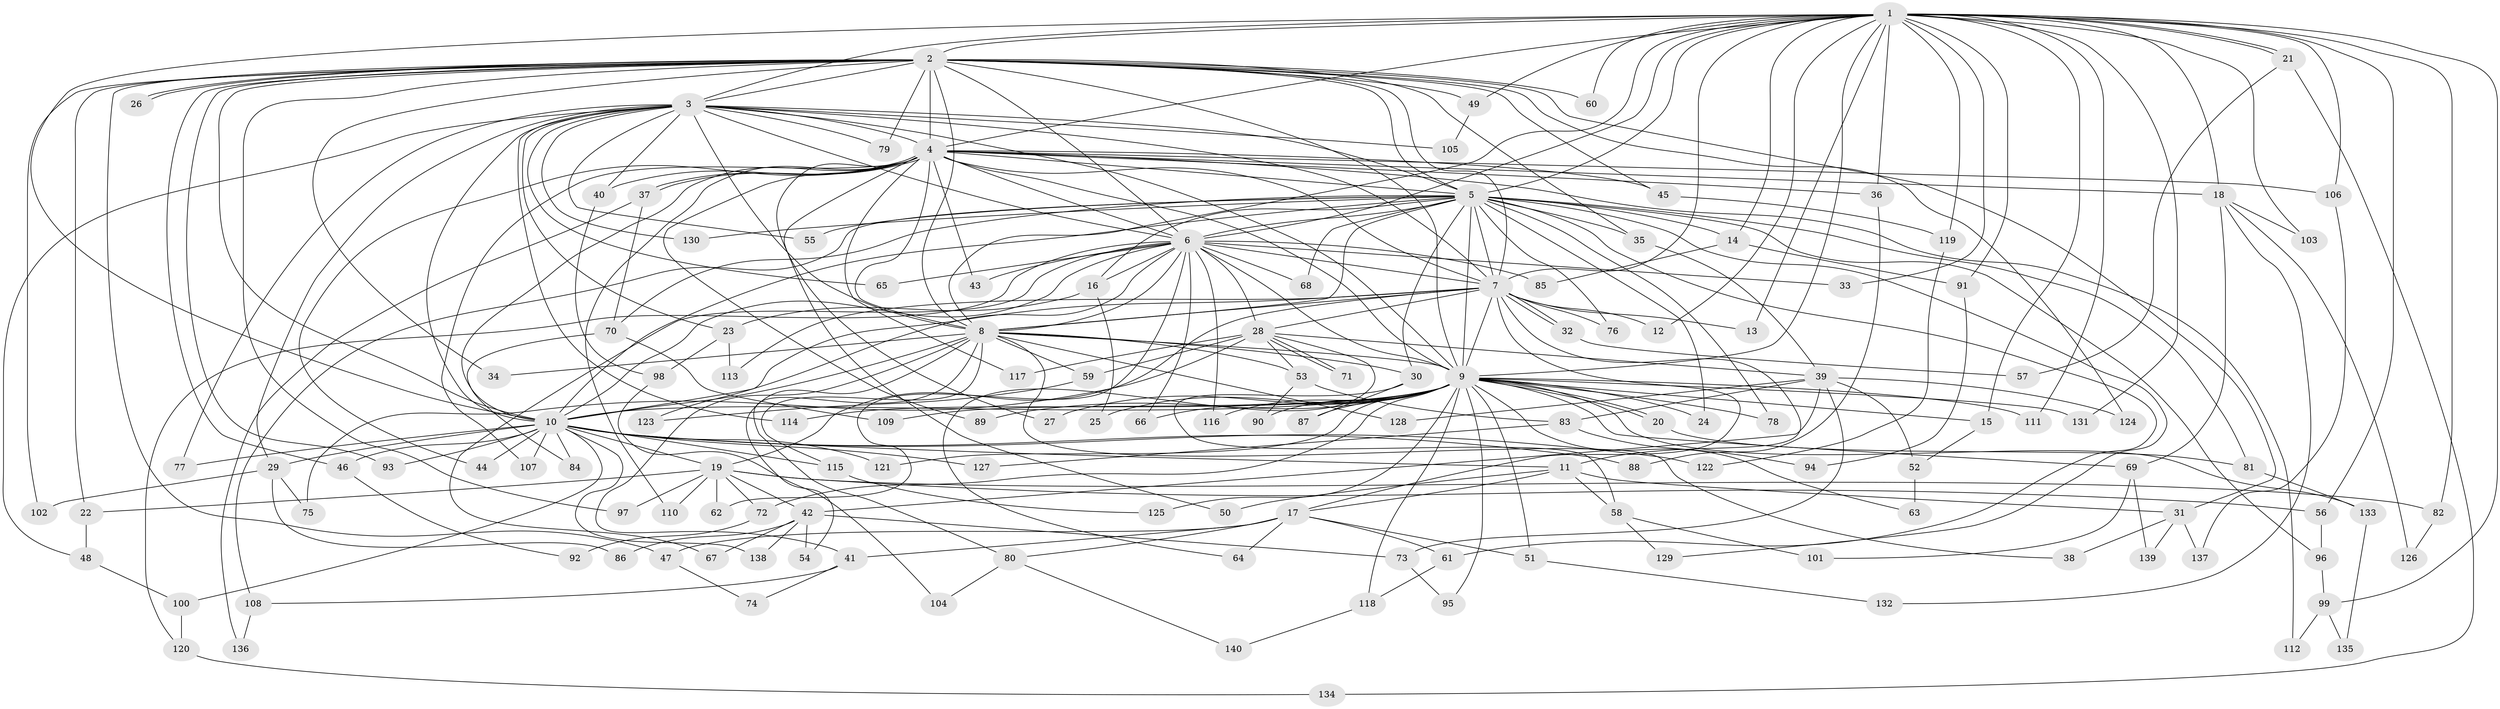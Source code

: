 // Generated by graph-tools (version 1.1) at 2025/01/03/09/25 03:01:28]
// undirected, 140 vertices, 305 edges
graph export_dot {
graph [start="1"]
  node [color=gray90,style=filled];
  1;
  2;
  3;
  4;
  5;
  6;
  7;
  8;
  9;
  10;
  11;
  12;
  13;
  14;
  15;
  16;
  17;
  18;
  19;
  20;
  21;
  22;
  23;
  24;
  25;
  26;
  27;
  28;
  29;
  30;
  31;
  32;
  33;
  34;
  35;
  36;
  37;
  38;
  39;
  40;
  41;
  42;
  43;
  44;
  45;
  46;
  47;
  48;
  49;
  50;
  51;
  52;
  53;
  54;
  55;
  56;
  57;
  58;
  59;
  60;
  61;
  62;
  63;
  64;
  65;
  66;
  67;
  68;
  69;
  70;
  71;
  72;
  73;
  74;
  75;
  76;
  77;
  78;
  79;
  80;
  81;
  82;
  83;
  84;
  85;
  86;
  87;
  88;
  89;
  90;
  91;
  92;
  93;
  94;
  95;
  96;
  97;
  98;
  99;
  100;
  101;
  102;
  103;
  104;
  105;
  106;
  107;
  108;
  109;
  110;
  111;
  112;
  113;
  114;
  115;
  116;
  117;
  118;
  119;
  120;
  121;
  122;
  123;
  124;
  125;
  126;
  127;
  128;
  129;
  130;
  131;
  132;
  133;
  134;
  135;
  136;
  137;
  138;
  139;
  140;
  1 -- 2;
  1 -- 3;
  1 -- 4;
  1 -- 5;
  1 -- 6;
  1 -- 7;
  1 -- 8;
  1 -- 9;
  1 -- 10;
  1 -- 12;
  1 -- 13;
  1 -- 14;
  1 -- 15;
  1 -- 18;
  1 -- 21;
  1 -- 21;
  1 -- 33;
  1 -- 36;
  1 -- 49;
  1 -- 56;
  1 -- 60;
  1 -- 82;
  1 -- 91;
  1 -- 99;
  1 -- 103;
  1 -- 106;
  1 -- 111;
  1 -- 119;
  1 -- 131;
  2 -- 3;
  2 -- 4;
  2 -- 5;
  2 -- 6;
  2 -- 7;
  2 -- 8;
  2 -- 9;
  2 -- 10;
  2 -- 22;
  2 -- 26;
  2 -- 26;
  2 -- 31;
  2 -- 34;
  2 -- 35;
  2 -- 45;
  2 -- 46;
  2 -- 47;
  2 -- 49;
  2 -- 60;
  2 -- 79;
  2 -- 93;
  2 -- 97;
  2 -- 102;
  2 -- 124;
  3 -- 4;
  3 -- 5;
  3 -- 6;
  3 -- 7;
  3 -- 8;
  3 -- 9;
  3 -- 10;
  3 -- 23;
  3 -- 29;
  3 -- 40;
  3 -- 48;
  3 -- 55;
  3 -- 65;
  3 -- 77;
  3 -- 79;
  3 -- 105;
  3 -- 114;
  3 -- 130;
  4 -- 5;
  4 -- 6;
  4 -- 7;
  4 -- 8;
  4 -- 9;
  4 -- 10;
  4 -- 18;
  4 -- 27;
  4 -- 36;
  4 -- 37;
  4 -- 37;
  4 -- 40;
  4 -- 43;
  4 -- 44;
  4 -- 45;
  4 -- 50;
  4 -- 89;
  4 -- 106;
  4 -- 107;
  4 -- 110;
  4 -- 112;
  4 -- 117;
  5 -- 6;
  5 -- 7;
  5 -- 8;
  5 -- 9;
  5 -- 10;
  5 -- 14;
  5 -- 16;
  5 -- 24;
  5 -- 30;
  5 -- 35;
  5 -- 55;
  5 -- 61;
  5 -- 68;
  5 -- 70;
  5 -- 76;
  5 -- 78;
  5 -- 81;
  5 -- 96;
  5 -- 108;
  5 -- 129;
  5 -- 130;
  6 -- 7;
  6 -- 8;
  6 -- 9;
  6 -- 10;
  6 -- 16;
  6 -- 28;
  6 -- 33;
  6 -- 43;
  6 -- 62;
  6 -- 65;
  6 -- 66;
  6 -- 67;
  6 -- 68;
  6 -- 85;
  6 -- 116;
  6 -- 120;
  6 -- 123;
  7 -- 8;
  7 -- 9;
  7 -- 10;
  7 -- 11;
  7 -- 12;
  7 -- 13;
  7 -- 17;
  7 -- 19;
  7 -- 28;
  7 -- 32;
  7 -- 32;
  7 -- 76;
  7 -- 113;
  8 -- 9;
  8 -- 10;
  8 -- 30;
  8 -- 34;
  8 -- 38;
  8 -- 41;
  8 -- 53;
  8 -- 54;
  8 -- 59;
  8 -- 80;
  8 -- 115;
  8 -- 128;
  9 -- 10;
  9 -- 15;
  9 -- 20;
  9 -- 20;
  9 -- 24;
  9 -- 25;
  9 -- 27;
  9 -- 51;
  9 -- 63;
  9 -- 66;
  9 -- 69;
  9 -- 72;
  9 -- 78;
  9 -- 87;
  9 -- 89;
  9 -- 90;
  9 -- 95;
  9 -- 109;
  9 -- 111;
  9 -- 114;
  9 -- 116;
  9 -- 118;
  9 -- 121;
  9 -- 125;
  9 -- 131;
  9 -- 133;
  10 -- 11;
  10 -- 19;
  10 -- 29;
  10 -- 44;
  10 -- 46;
  10 -- 77;
  10 -- 84;
  10 -- 88;
  10 -- 93;
  10 -- 100;
  10 -- 107;
  10 -- 115;
  10 -- 121;
  10 -- 122;
  10 -- 127;
  10 -- 138;
  11 -- 17;
  11 -- 31;
  11 -- 50;
  11 -- 58;
  14 -- 85;
  14 -- 91;
  15 -- 52;
  16 -- 23;
  16 -- 25;
  17 -- 41;
  17 -- 47;
  17 -- 51;
  17 -- 61;
  17 -- 64;
  17 -- 80;
  18 -- 69;
  18 -- 103;
  18 -- 126;
  18 -- 132;
  19 -- 22;
  19 -- 42;
  19 -- 56;
  19 -- 62;
  19 -- 72;
  19 -- 82;
  19 -- 97;
  19 -- 110;
  20 -- 81;
  21 -- 57;
  21 -- 134;
  22 -- 48;
  23 -- 98;
  23 -- 113;
  28 -- 39;
  28 -- 53;
  28 -- 59;
  28 -- 64;
  28 -- 71;
  28 -- 71;
  28 -- 75;
  28 -- 117;
  29 -- 75;
  29 -- 86;
  29 -- 102;
  30 -- 58;
  30 -- 87;
  31 -- 38;
  31 -- 137;
  31 -- 139;
  32 -- 57;
  35 -- 39;
  36 -- 88;
  37 -- 70;
  37 -- 136;
  39 -- 42;
  39 -- 52;
  39 -- 73;
  39 -- 83;
  39 -- 124;
  39 -- 128;
  40 -- 98;
  41 -- 74;
  41 -- 108;
  42 -- 54;
  42 -- 67;
  42 -- 73;
  42 -- 86;
  42 -- 138;
  45 -- 119;
  46 -- 92;
  47 -- 74;
  48 -- 100;
  49 -- 105;
  51 -- 132;
  52 -- 63;
  53 -- 83;
  53 -- 90;
  56 -- 96;
  58 -- 101;
  58 -- 129;
  59 -- 123;
  61 -- 118;
  69 -- 101;
  69 -- 139;
  70 -- 84;
  70 -- 109;
  72 -- 92;
  73 -- 95;
  80 -- 104;
  80 -- 140;
  81 -- 133;
  82 -- 126;
  83 -- 94;
  83 -- 127;
  91 -- 94;
  96 -- 99;
  98 -- 104;
  99 -- 112;
  99 -- 135;
  100 -- 120;
  106 -- 137;
  108 -- 136;
  115 -- 125;
  118 -- 140;
  119 -- 122;
  120 -- 134;
  133 -- 135;
}
